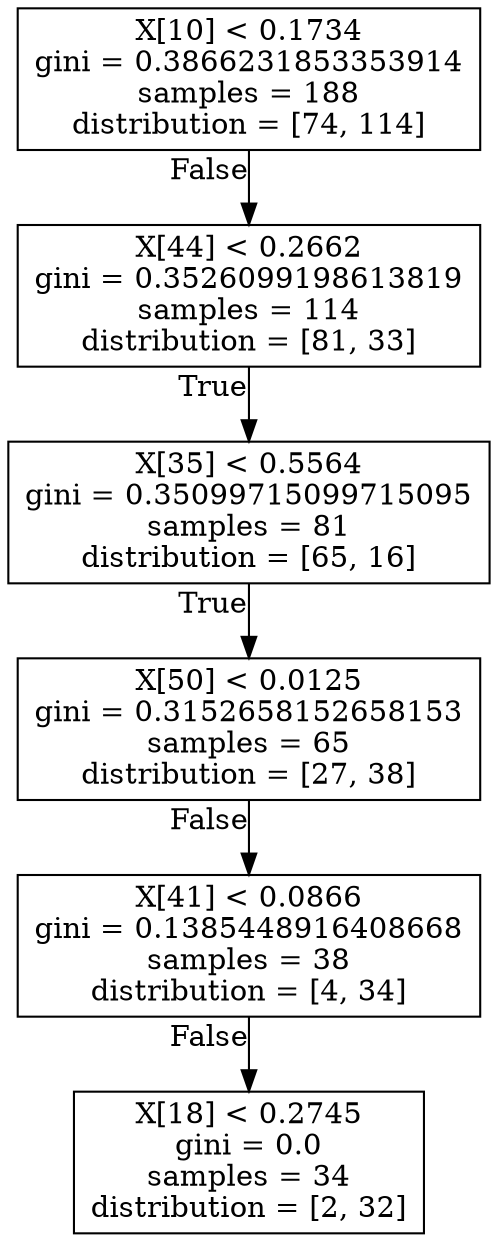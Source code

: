 digraph Tree {
node [shape=box];
6024831014 [label="X[10] < 0.1734
gini = 0.3866231853353914
samples = 188
distribution = [74, 114]"];
4216920791 [label="X[44] < 0.2662
gini = 0.3526099198613819
samples = 114
distribution = [81, 33]"];
6024831014 -> 4216920791 [labeldistance=8, labelangle=-30, xlabel="False"]
5345824640 [label="X[35] < 0.5564
gini = 0.35099715099715095
samples = 81
distribution = [65, 16]"];
4216920791 -> 5345824640 [labeldistance=8, labelangle=30, xlabel="True"]
6901030300 [label="X[50] < 0.0125
gini = 0.3152658152658153
samples = 65
distribution = [27, 38]"];
5345824640 -> 6901030300 [labeldistance=8, labelangle=30, xlabel="True"]
2025222459 [label="X[41] < 0.0866
gini = 0.1385448916408668
samples = 38
distribution = [4, 34]"];
6901030300 -> 2025222459 [labeldistance=8, labelangle=-30, xlabel="False"]
9624936210 [label="X[18] < 0.2745
gini = 0.0
samples = 34
distribution = [2, 32]"];
2025222459 -> 9624936210 [labeldistance=8, labelangle=-30, xlabel="False"]
}